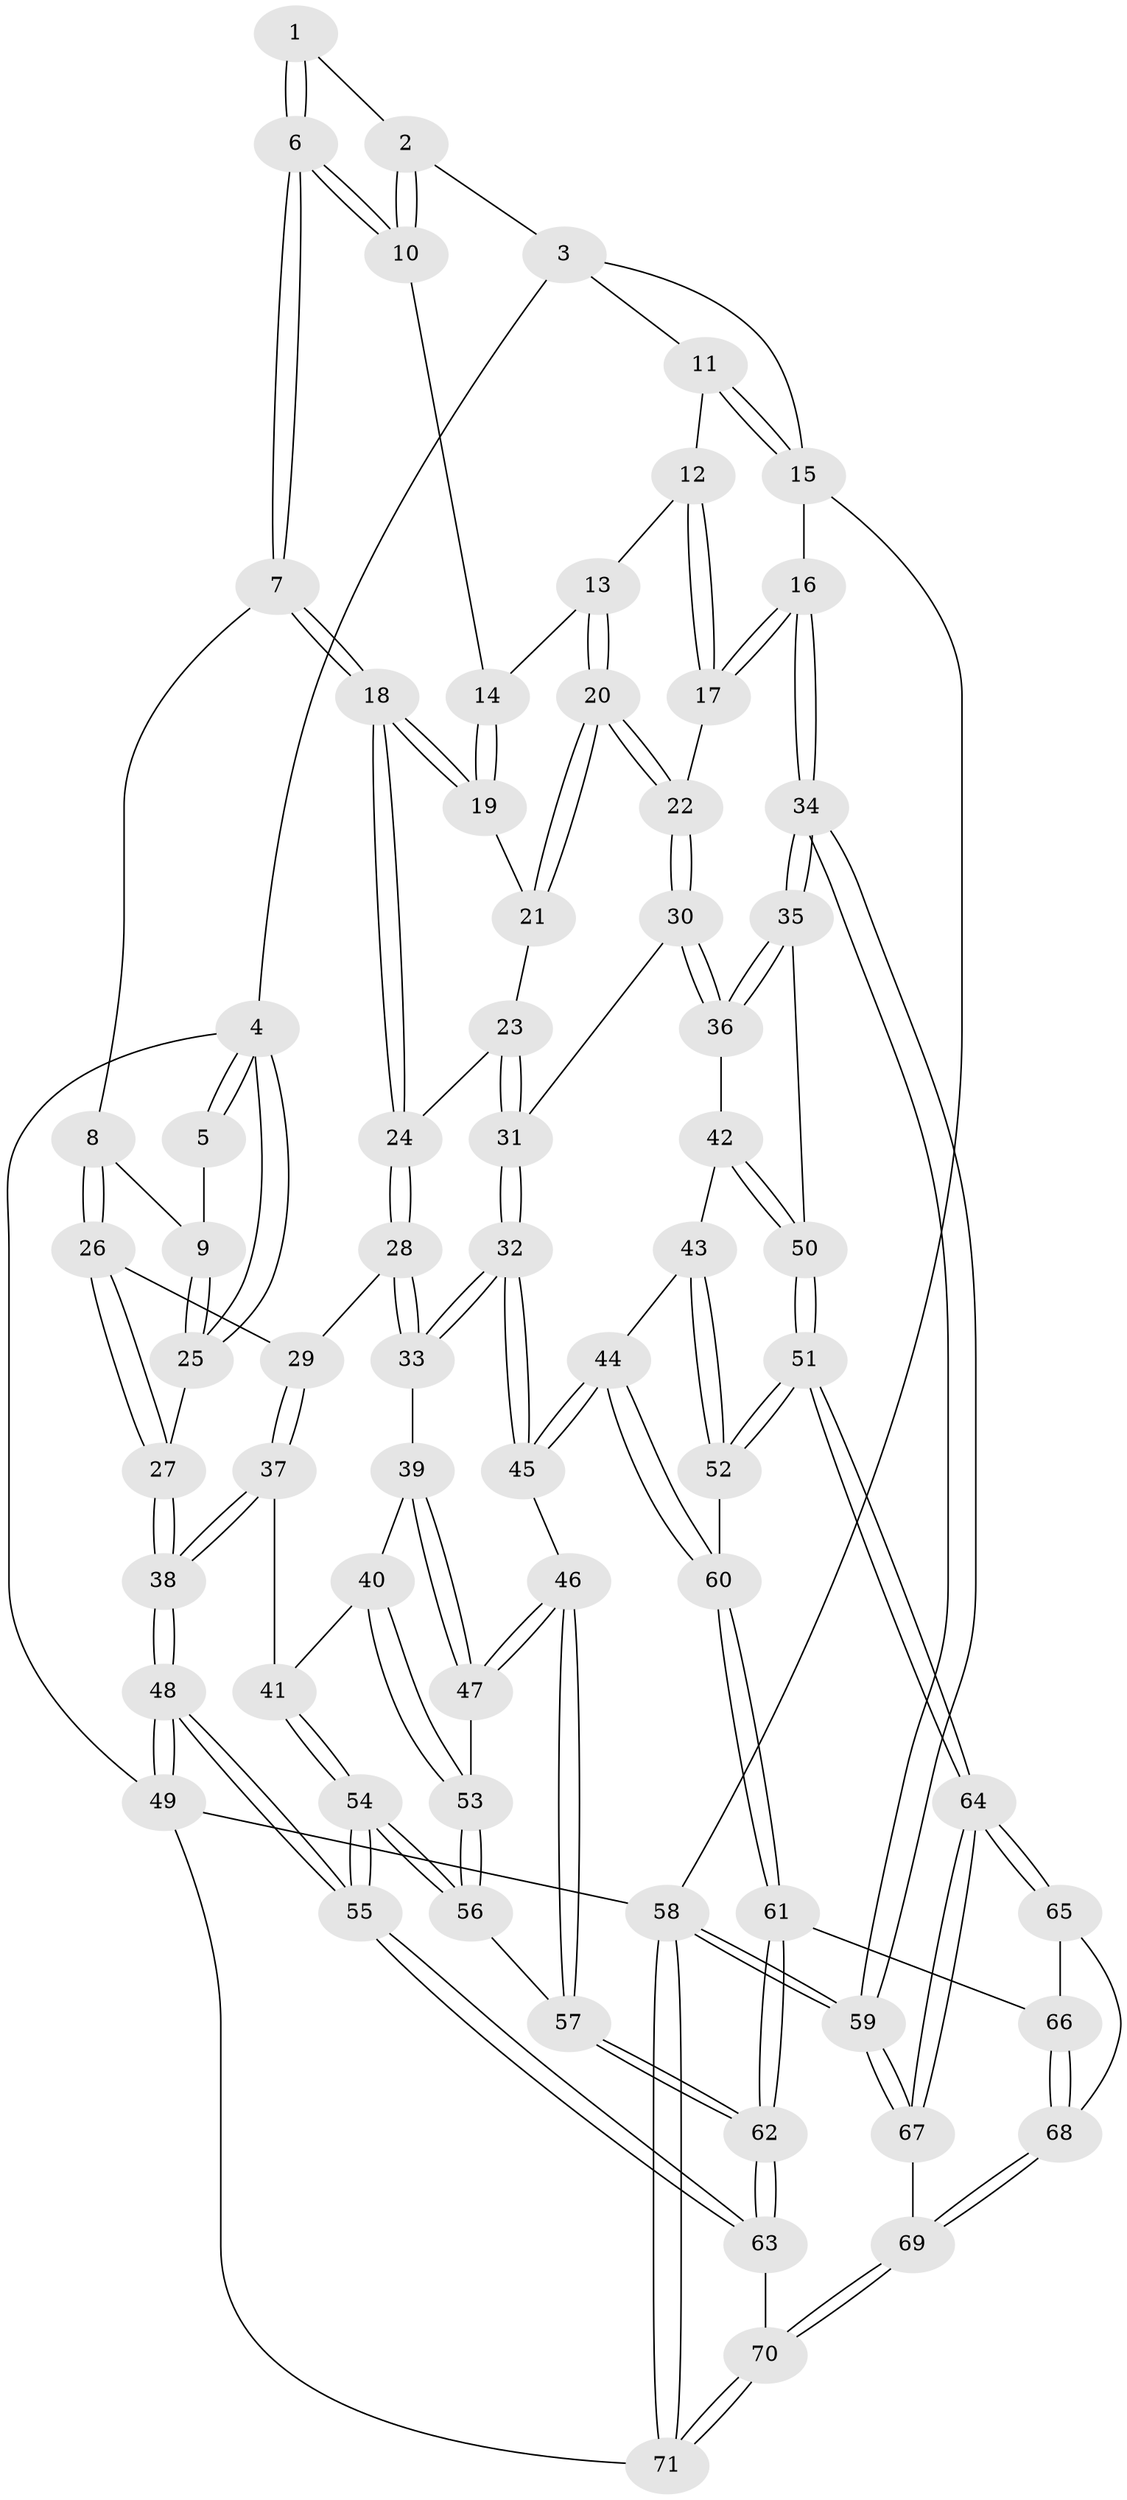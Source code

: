 // Generated by graph-tools (version 1.1) at 2025/03/03/09/25 03:03:23]
// undirected, 71 vertices, 174 edges
graph export_dot {
graph [start="1"]
  node [color=gray90,style=filled];
  1 [pos="+0.2936052537668411+0"];
  2 [pos="+0.5966876690545059+0"];
  3 [pos="+0.6973562315943558+0"];
  4 [pos="+0+0"];
  5 [pos="+0+0"];
  6 [pos="+0.30306744777701433+0.2188278855187937"];
  7 [pos="+0.30073972432047397+0.22586996770864057"];
  8 [pos="+0.26026799028260594+0.22205336047521523"];
  9 [pos="+0.23529091282661962+0.20329779446771976"];
  10 [pos="+0.5774214678627518+0"];
  11 [pos="+0.7893701948580994+0.09110012237636762"];
  12 [pos="+0.7418595251252279+0.19006450340384237"];
  13 [pos="+0.5668069072148737+0.20847443928121429"];
  14 [pos="+0.5537361097649541+0.20222452795039095"];
  15 [pos="+1+0.2325798476013556"];
  16 [pos="+1+0.4473864202675282"];
  17 [pos="+0.7858992866803501+0.3370712278111442"];
  18 [pos="+0.3230990672640511+0.24662277264398233"];
  19 [pos="+0.4988562067425413+0.21876964887508063"];
  20 [pos="+0.640216100689585+0.4079152246108055"];
  21 [pos="+0.5287113930734293+0.33004771352955964"];
  22 [pos="+0.6425712253239046+0.4127632570216561"];
  23 [pos="+0.47046006335571455+0.40133433806787205"];
  24 [pos="+0.3510277367543993+0.3609572287672744"];
  25 [pos="+0+0.07569610998130634"];
  26 [pos="+0.07902231274247594+0.36969032997495366"];
  27 [pos="+0+0.2881072931606305"];
  28 [pos="+0.33810444107223614+0.41006974697411575"];
  29 [pos="+0.11171981694470395+0.47479180824151856"];
  30 [pos="+0.6231907177751742+0.4482590137821147"];
  31 [pos="+0.5784882816446397+0.45361610049495477"];
  32 [pos="+0.4438815973501797+0.5947261702210751"];
  33 [pos="+0.33895566868389065+0.4665052446330561"];
  34 [pos="+1+0.6145422848245443"];
  35 [pos="+0.7725046299447113+0.6077879463995104"];
  36 [pos="+0.6455581107017168+0.4948889838749158"];
  37 [pos="+0.10512800721914904+0.5574904970574933"];
  38 [pos="+0+0.6969457676455316"];
  39 [pos="+0.30331502896012635+0.5049316690598198"];
  40 [pos="+0.16959549851188144+0.5680459878916068"];
  41 [pos="+0.10802281133395582+0.5591048918433065"];
  42 [pos="+0.6261014189421251+0.5326644600973994"];
  43 [pos="+0.6175346916764323+0.5467524258929111"];
  44 [pos="+0.4497621447933551+0.6312086020796328"];
  45 [pos="+0.44688623293766994+0.6272127563575068"];
  46 [pos="+0.3343925522360538+0.6540516441534201"];
  47 [pos="+0.2916321880487133+0.6357338823006871"];
  48 [pos="+0+1"];
  49 [pos="+0+1"];
  50 [pos="+0.6374637173080501+0.728947183561749"];
  51 [pos="+0.6205945249244748+0.7456116157730293"];
  52 [pos="+0.5434181153419582+0.7027157132636205"];
  53 [pos="+0.24901624429985822+0.6447457357060041"];
  54 [pos="+0.1693287669116387+0.7462427953077947"];
  55 [pos="+0.05889302914545447+0.9445085465731903"];
  56 [pos="+0.22412472260073196+0.7155640308818033"];
  57 [pos="+0.30983908284699613+0.7498440221468194"];
  58 [pos="+1+1"];
  59 [pos="+1+1"];
  60 [pos="+0.48761323000107754+0.6904574215344742"];
  61 [pos="+0.4142240761915569+0.7940399318935034"];
  62 [pos="+0.34833599457336595+0.8158104227301178"];
  63 [pos="+0.30999051007597345+0.868653708274213"];
  64 [pos="+0.6482630275040028+0.8333170121887095"];
  65 [pos="+0.5299637462122067+0.8512860245894138"];
  66 [pos="+0.42610923397537254+0.8089697344250288"];
  67 [pos="+0.6668161177564903+0.8633255908892167"];
  68 [pos="+0.46997852056635325+0.9088169970959019"];
  69 [pos="+0.4747233785263026+0.9960107297074257"];
  70 [pos="+0.4515562562697253+1"];
  71 [pos="+0.443346654425562+1"];
  1 -- 2;
  1 -- 6;
  1 -- 6;
  2 -- 3;
  2 -- 10;
  2 -- 10;
  3 -- 4;
  3 -- 11;
  3 -- 15;
  4 -- 5;
  4 -- 5;
  4 -- 25;
  4 -- 25;
  4 -- 49;
  5 -- 9;
  6 -- 7;
  6 -- 7;
  6 -- 10;
  6 -- 10;
  7 -- 8;
  7 -- 18;
  7 -- 18;
  8 -- 9;
  8 -- 26;
  8 -- 26;
  9 -- 25;
  9 -- 25;
  10 -- 14;
  11 -- 12;
  11 -- 15;
  11 -- 15;
  12 -- 13;
  12 -- 17;
  12 -- 17;
  13 -- 14;
  13 -- 20;
  13 -- 20;
  14 -- 19;
  14 -- 19;
  15 -- 16;
  15 -- 58;
  16 -- 17;
  16 -- 17;
  16 -- 34;
  16 -- 34;
  17 -- 22;
  18 -- 19;
  18 -- 19;
  18 -- 24;
  18 -- 24;
  19 -- 21;
  20 -- 21;
  20 -- 21;
  20 -- 22;
  20 -- 22;
  21 -- 23;
  22 -- 30;
  22 -- 30;
  23 -- 24;
  23 -- 31;
  23 -- 31;
  24 -- 28;
  24 -- 28;
  25 -- 27;
  26 -- 27;
  26 -- 27;
  26 -- 29;
  27 -- 38;
  27 -- 38;
  28 -- 29;
  28 -- 33;
  28 -- 33;
  29 -- 37;
  29 -- 37;
  30 -- 31;
  30 -- 36;
  30 -- 36;
  31 -- 32;
  31 -- 32;
  32 -- 33;
  32 -- 33;
  32 -- 45;
  32 -- 45;
  33 -- 39;
  34 -- 35;
  34 -- 35;
  34 -- 59;
  34 -- 59;
  35 -- 36;
  35 -- 36;
  35 -- 50;
  36 -- 42;
  37 -- 38;
  37 -- 38;
  37 -- 41;
  38 -- 48;
  38 -- 48;
  39 -- 40;
  39 -- 47;
  39 -- 47;
  40 -- 41;
  40 -- 53;
  40 -- 53;
  41 -- 54;
  41 -- 54;
  42 -- 43;
  42 -- 50;
  42 -- 50;
  43 -- 44;
  43 -- 52;
  43 -- 52;
  44 -- 45;
  44 -- 45;
  44 -- 60;
  44 -- 60;
  45 -- 46;
  46 -- 47;
  46 -- 47;
  46 -- 57;
  46 -- 57;
  47 -- 53;
  48 -- 49;
  48 -- 49;
  48 -- 55;
  48 -- 55;
  49 -- 71;
  49 -- 58;
  50 -- 51;
  50 -- 51;
  51 -- 52;
  51 -- 52;
  51 -- 64;
  51 -- 64;
  52 -- 60;
  53 -- 56;
  53 -- 56;
  54 -- 55;
  54 -- 55;
  54 -- 56;
  54 -- 56;
  55 -- 63;
  55 -- 63;
  56 -- 57;
  57 -- 62;
  57 -- 62;
  58 -- 59;
  58 -- 59;
  58 -- 71;
  58 -- 71;
  59 -- 67;
  59 -- 67;
  60 -- 61;
  60 -- 61;
  61 -- 62;
  61 -- 62;
  61 -- 66;
  62 -- 63;
  62 -- 63;
  63 -- 70;
  64 -- 65;
  64 -- 65;
  64 -- 67;
  64 -- 67;
  65 -- 66;
  65 -- 68;
  66 -- 68;
  66 -- 68;
  67 -- 69;
  68 -- 69;
  68 -- 69;
  69 -- 70;
  69 -- 70;
  70 -- 71;
  70 -- 71;
}
